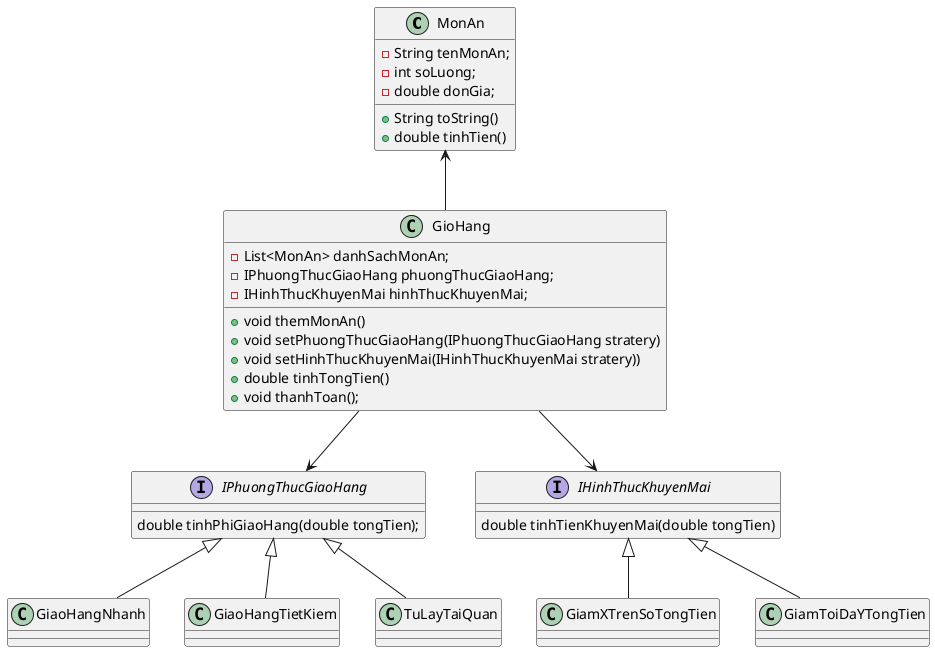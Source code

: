@startuml
'https://plantuml.com/class-diagram

class MonAn{
    - String tenMonAn;
    - int soLuong;
    - double donGia;
    + String toString()
    + double tinhTien()
}

interface IPhuongThucGiaoHang {
    double tinhPhiGiaoHang(double tongTien);
}

class GiaoHangNhanh {
}

class GiaoHangTietKiem {
}

class TuLayTaiQuan {
}

interface IHinhThucKhuyenMai {
    double tinhTienKhuyenMai(double tongTien)
}

class GiamXTrenSoTongTien {
}

class GiamToiDaYTongTien {
}

class GioHang {
 - List<MonAn> danhSachMonAn;
 - IPhuongThucGiaoHang phuongThucGiaoHang;
 - IHinhThucKhuyenMai hinhThucKhuyenMai;
 + void themMonAn()
 + void setPhuongThucGiaoHang(IPhuongThucGiaoHang stratery)
 + void setHinhThucKhuyenMai(IHinhThucKhuyenMai stratery))
 + double tinhTongTien()
 + void thanhToan();
}

MonAn  <--  GioHang
IPhuongThucGiaoHang <|-- GiaoHangNhanh
IPhuongThucGiaoHang <|-- GiaoHangTietKiem
IPhuongThucGiaoHang <|-- TuLayTaiQuan
IHinhThucKhuyenMai <|-- GiamXTrenSoTongTien
IHinhThucKhuyenMai <|-- GiamToiDaYTongTien
GioHang --> IPhuongThucGiaoHang
GioHang --> IHinhThucKhuyenMai

@enduml
